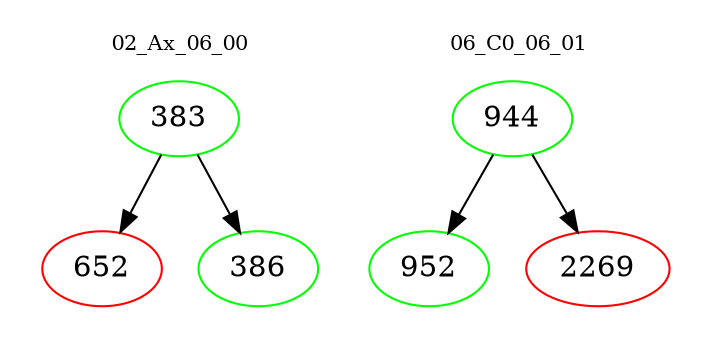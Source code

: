 digraph{
subgraph cluster_0 {
color = white
label = "02_Ax_06_00";
fontsize=10;
T0_383 [label="383", color="green"]
T0_383 -> T0_652 [color="black"]
T0_652 [label="652", color="red"]
T0_383 -> T0_386 [color="black"]
T0_386 [label="386", color="green"]
}
subgraph cluster_1 {
color = white
label = "06_C0_06_01";
fontsize=10;
T1_944 [label="944", color="green"]
T1_944 -> T1_952 [color="black"]
T1_952 [label="952", color="green"]
T1_944 -> T1_2269 [color="black"]
T1_2269 [label="2269", color="red"]
}
}
